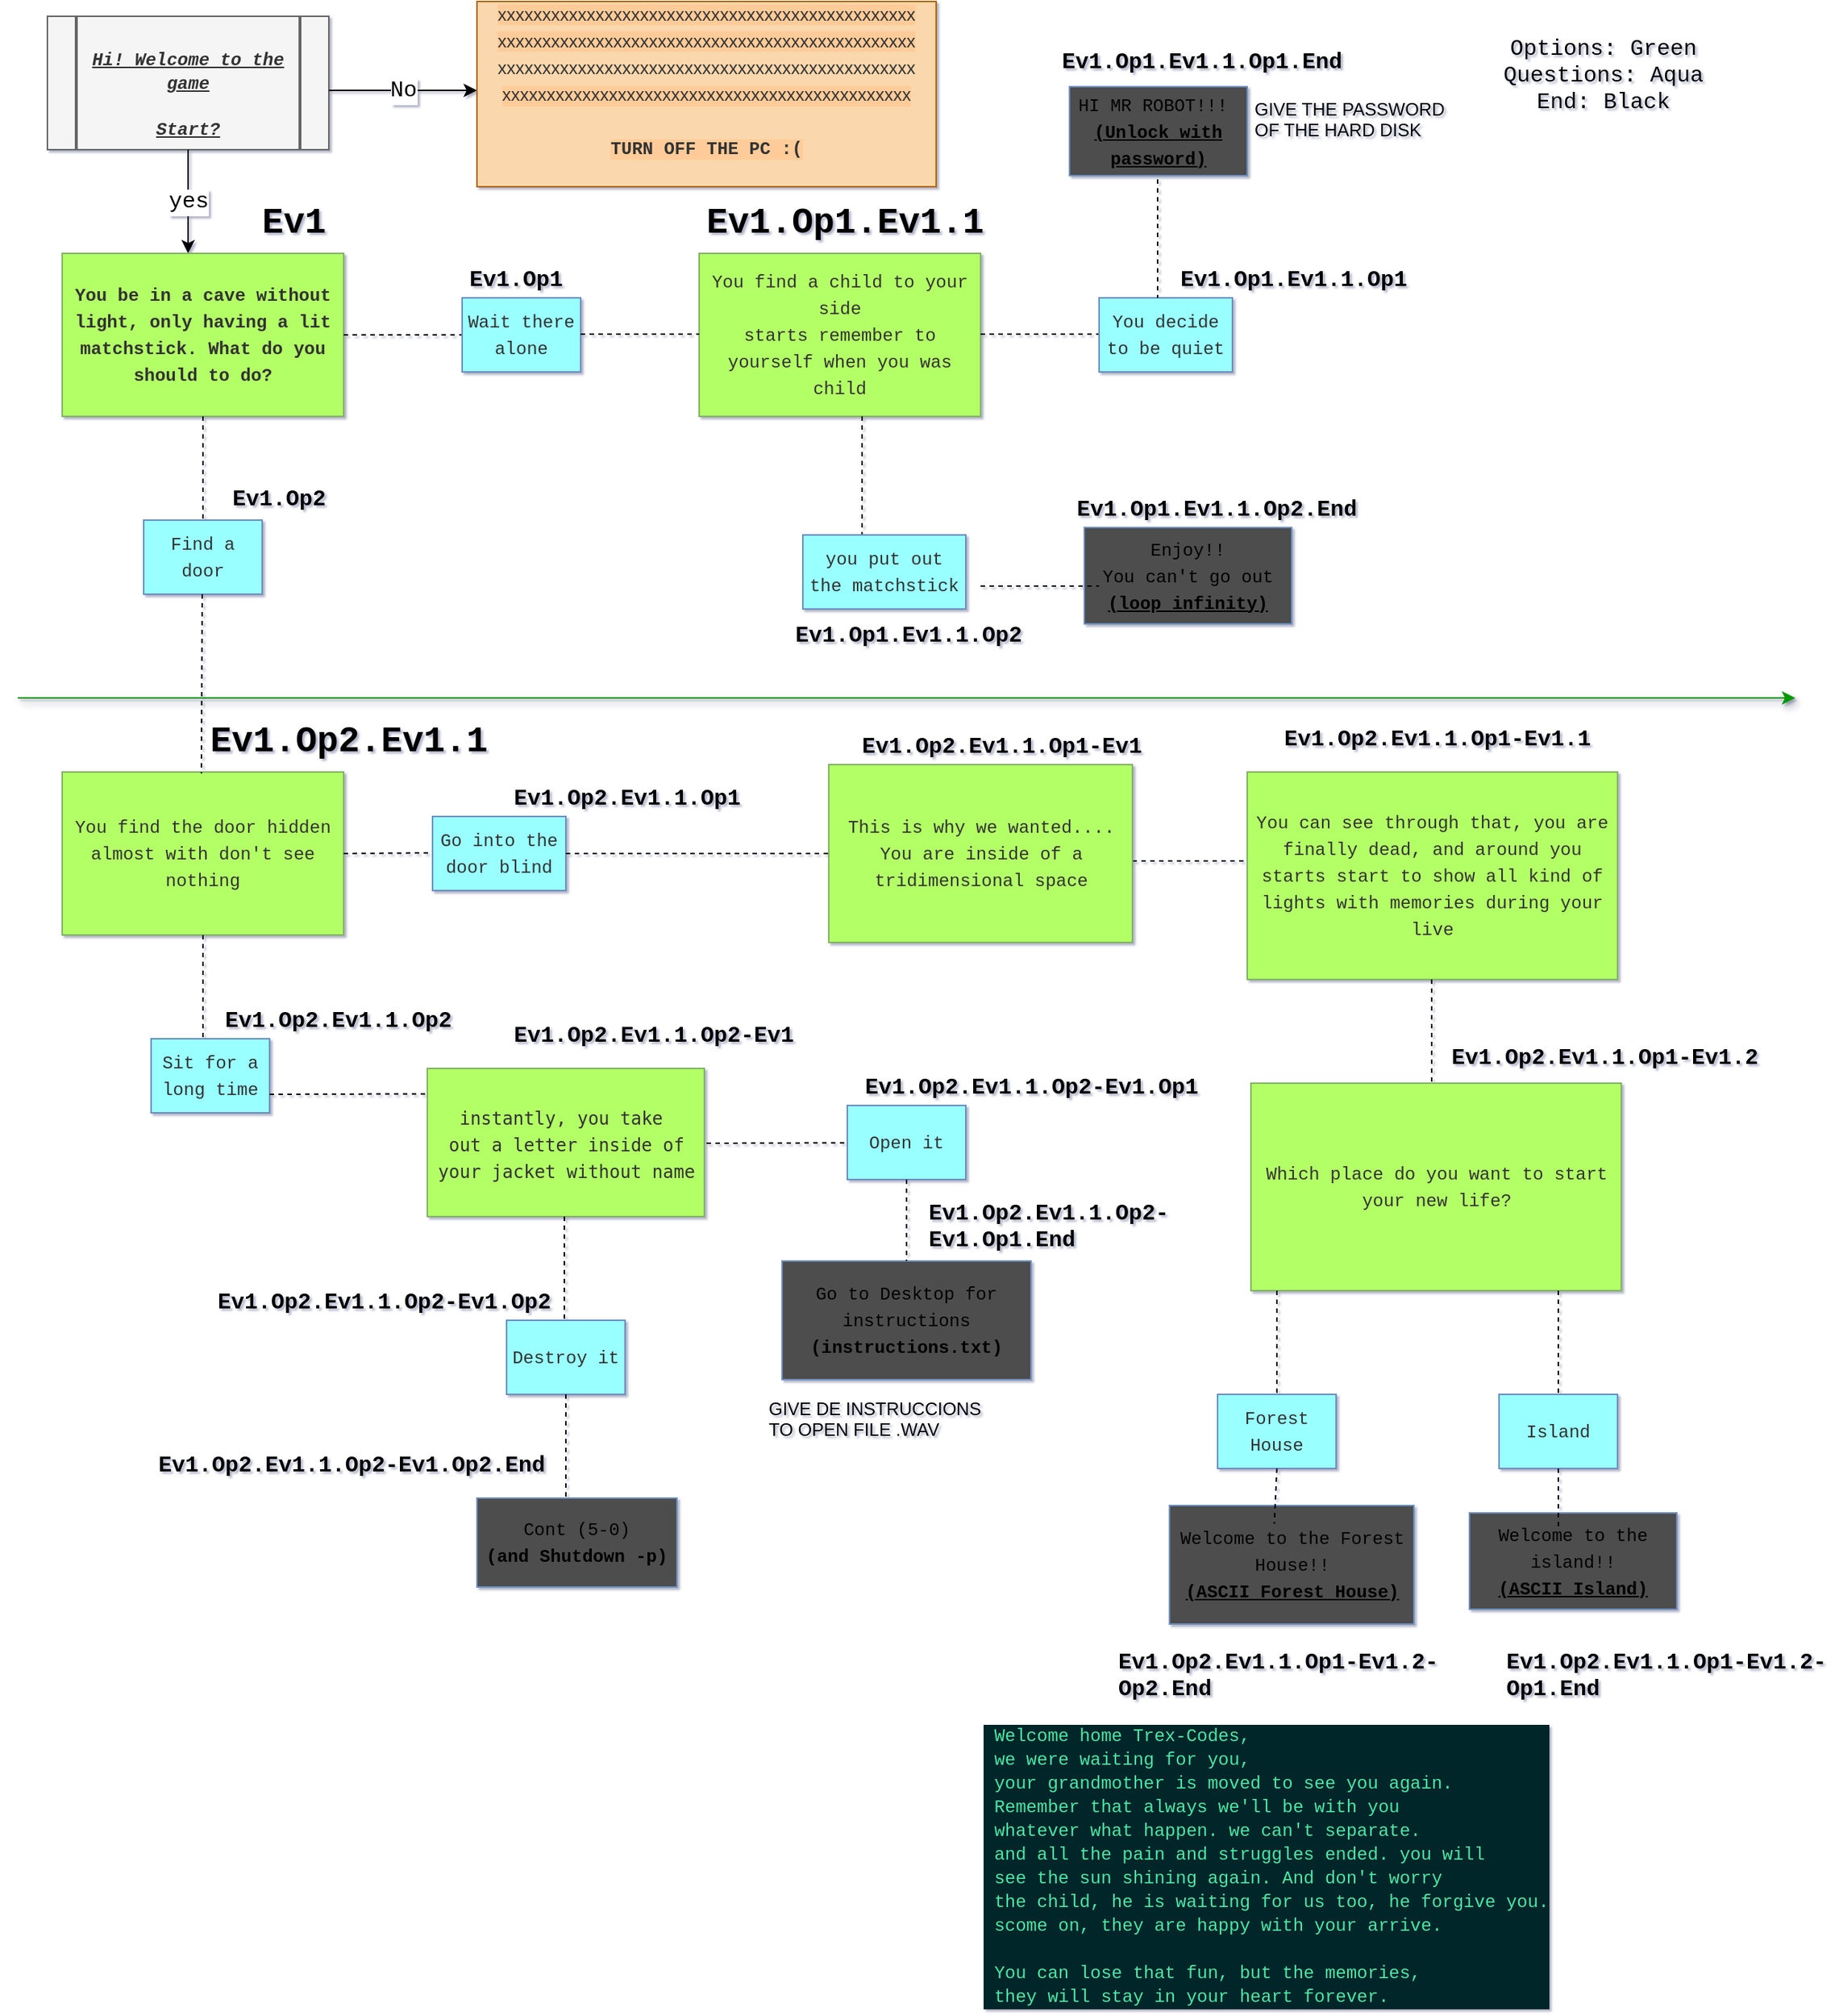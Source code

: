 <mxfile>
    <diagram id="9uVwyfsfCK1pvOovjBuG" name="Página-1">
        <mxGraphModel dx="1286" dy="790" grid="1" gridSize="10" guides="1" tooltips="1" connect="1" arrows="1" fold="1" page="0" pageScale="1" pageWidth="1200" pageHeight="1920" background="none" math="0" shadow="1">
            <root>
                <mxCell id="0"/>
                <mxCell id="1" parent="0"/>
                <mxCell id="Qtg1uJjCrPA5Q5Fs2Zk5-1" value="" style="shape=process;whiteSpace=wrap;html=1;backgroundOutline=1;fillColor=#f5f5f5;strokeColor=#666666;fontColor=#333333;" parent="1" vertex="1">
                    <mxGeometry x="20" y="20" width="190" height="90" as="geometry"/>
                </mxCell>
                <mxCell id="Qtg1uJjCrPA5Q5Fs2Zk5-2" value="&lt;b&gt;&lt;i&gt;&lt;u&gt;&lt;font face=&quot;Courier New&quot;&gt;&lt;br&gt;Hi! Welcome to the game&lt;br&gt;&lt;br&gt;Start?&lt;/font&gt;&lt;/u&gt;&lt;/i&gt;&lt;/b&gt;" style="text;html=1;fillColor=#f5f5f5;align=center;verticalAlign=middle;whiteSpace=wrap;rounded=0;strokeColor=#666666;fontColor=#333333;" parent="1" vertex="1">
                    <mxGeometry x="40" y="20" width="150" height="90" as="geometry"/>
                </mxCell>
                <mxCell id="Qtg1uJjCrPA5Q5Fs2Zk5-4" value="&lt;font style=&quot;font-size: 15px;&quot;&gt;No&lt;br&gt;&lt;/font&gt;" style="endArrow=classic;html=1;rounded=0;fontFamily=Courier New;" parent="1" edge="1">
                    <mxGeometry relative="1" as="geometry">
                        <mxPoint x="210" y="70" as="sourcePoint"/>
                        <mxPoint x="310" y="70" as="targetPoint"/>
                        <Array as="points"/>
                    </mxGeometry>
                </mxCell>
                <mxCell id="Qtg1uJjCrPA5Q5Fs2Zk5-6" value="&lt;font style=&quot;font-size: 15px;&quot;&gt;yes&lt;/font&gt;" style="endArrow=classic;html=1;rounded=0;fontFamily=Courier New;exitX=0.5;exitY=1;exitDx=0;exitDy=0;" parent="1" source="Qtg1uJjCrPA5Q5Fs2Zk5-2" edge="1">
                    <mxGeometry relative="1" as="geometry">
                        <mxPoint x="120" y="150" as="sourcePoint"/>
                        <mxPoint x="115" y="180" as="targetPoint"/>
                        <Array as="points"/>
                    </mxGeometry>
                </mxCell>
                <mxCell id="Qtg1uJjCrPA5Q5Fs2Zk5-8" value="Text" style="text;html=1;align=center;verticalAlign=middle;resizable=0;points=[];autosize=1;strokeColor=none;fillColor=none;fontSize=15;fontFamily=Courier New;" parent="1" vertex="1">
                    <mxGeometry x="320" y="45" width="60" height="30" as="geometry"/>
                </mxCell>
                <mxCell id="Qtg1uJjCrPA5Q5Fs2Zk5-9" value="&lt;font color=&quot;#333333&quot;&gt;&lt;span style=&quot;font-family: &amp;#34;helvetica&amp;#34; ; font-size: 12px ; text-align: left ; background-color: rgb(255 , 204 , 153)&quot;&gt;xxxxxxxxxxxxxxxxxxxxxxxxxxxxxxxxxxxxxxxxxxxxxxx&lt;/span&gt;&lt;br style=&quot;font-family: &amp;#34;helvetica&amp;#34; ; font-size: 12px ; text-align: left&quot;&gt;&lt;span style=&quot;font-family: &amp;#34;helvetica&amp;#34; ; font-size: 12px ; text-align: left ; background-color: rgb(255 , 204 , 153)&quot;&gt;xxxxxxxxxxxxxxxxxxxxxxxxxxxxxxxxxxxxxxxxxxxxxxx&lt;/span&gt;&lt;br style=&quot;font-family: &amp;#34;helvetica&amp;#34; ; font-size: 12px ; text-align: left&quot;&gt;&lt;span style=&quot;font-size: 12px ; text-align: left ; font-family: &amp;#34;helvetica&amp;#34;&quot;&gt;xxxxxxxxxxxxxxxxxxxxxxxxxxxxxxxxxxxxxxxxxxxxxxx&lt;/span&gt;&lt;br style=&quot;font-family: &amp;#34;helvetica&amp;#34; ; font-size: 12px ; text-align: left&quot;&gt;&lt;/font&gt;&lt;span style=&quot;font-size: 12px ; text-align: left ; background-color: rgb(255 , 204 , 153)&quot;&gt;&lt;font color=&quot;#333333&quot;&gt;&lt;font face=&quot;Helvetica&quot;&gt;xxxxxxxxxxxxxxxxxxxxxxxxxxxxxxxxxxxxxxxxxxxxxx&lt;/font&gt;&lt;br&gt;&lt;br&gt;&lt;b&gt;TURN OFF THE PC :(&lt;br&gt;&lt;/b&gt;&lt;/font&gt;&lt;br&gt;&lt;/span&gt;" style="rounded=0;whiteSpace=wrap;html=1;fontFamily=Courier New;fontSize=15;fillColor=#fad7ac;strokeColor=#b46504;" parent="1" vertex="1">
                    <mxGeometry x="310" y="10" width="310" height="125" as="geometry"/>
                </mxCell>
                <mxCell id="Qtg1uJjCrPA5Q5Fs2Zk5-13" value="&lt;font style=&quot;font-size: 12px&quot; color=&quot;#333333&quot;&gt;&lt;b&gt;You be in a cave without light, only having a lit matchstick. What do you should to do?&lt;/b&gt;&lt;/font&gt;" style="rounded=0;whiteSpace=wrap;html=1;fontFamily=Courier New;fontSize=15;fillColor=#B3FF66;strokeColor=#82b366;" parent="1" vertex="1">
                    <mxGeometry x="30" y="180" width="190" height="110" as="geometry"/>
                </mxCell>
                <mxCell id="Qtg1uJjCrPA5Q5Fs2Zk5-14" value="" style="endArrow=none;dashed=1;html=1;rounded=0;fontFamily=Courier New;fontSize=12;exitX=1;exitY=0.5;exitDx=0;exitDy=0;" parent="1" source="Qtg1uJjCrPA5Q5Fs2Zk5-13" edge="1">
                    <mxGeometry width="50" height="50" relative="1" as="geometry">
                        <mxPoint x="350" y="260" as="sourcePoint"/>
                        <mxPoint x="300" y="235" as="targetPoint"/>
                    </mxGeometry>
                </mxCell>
                <mxCell id="Qtg1uJjCrPA5Q5Fs2Zk5-16" value="&lt;font color=&quot;#333333&quot;&gt;&lt;span style=&quot;font-size: 12px&quot;&gt;Wait &lt;/span&gt;&lt;span style=&quot;font-size: 12px&quot;&gt;there alone&lt;/span&gt;&lt;/font&gt;" style="rounded=0;whiteSpace=wrap;html=1;fontFamily=Courier New;fontSize=15;fillColor=#99FFFF;strokeColor=#6c8ebf;" parent="1" vertex="1">
                    <mxGeometry x="300" y="210" width="80" height="50" as="geometry"/>
                </mxCell>
                <mxCell id="Qtg1uJjCrPA5Q5Fs2Zk5-17" value="" style="endArrow=none;dashed=1;html=1;rounded=0;fontFamily=Courier New;fontSize=12;exitX=0.5;exitY=1;exitDx=0;exitDy=0;" parent="1" source="Qtg1uJjCrPA5Q5Fs2Zk5-13" edge="1">
                    <mxGeometry width="50" height="50" relative="1" as="geometry">
                        <mxPoint x="110" y="310" as="sourcePoint"/>
                        <mxPoint x="125" y="370" as="targetPoint"/>
                    </mxGeometry>
                </mxCell>
                <mxCell id="Qtg1uJjCrPA5Q5Fs2Zk5-18" value="&lt;span style=&quot;font-size: 12px&quot;&gt;&lt;font color=&quot;#333333&quot;&gt;Find a door&lt;/font&gt;&lt;/span&gt;" style="rounded=0;whiteSpace=wrap;html=1;fontFamily=Courier New;fontSize=15;fillColor=#99FFFF;strokeColor=#6c8ebf;" parent="1" vertex="1">
                    <mxGeometry x="85" y="360" width="80" height="50" as="geometry"/>
                </mxCell>
                <mxCell id="Qtg1uJjCrPA5Q5Fs2Zk5-20" value="&lt;h1&gt;Ev1&lt;/h1&gt;" style="text;html=1;strokeColor=none;fillColor=none;spacing=5;spacingTop=-20;whiteSpace=wrap;overflow=hidden;rounded=0;fontFamily=Courier New;fontSize=12;" parent="1" vertex="1">
                    <mxGeometry x="160" y="140" width="80" height="40" as="geometry"/>
                </mxCell>
                <mxCell id="Qtg1uJjCrPA5Q5Fs2Zk5-22" value="&lt;h1 style=&quot;font-size: 15px;&quot;&gt;&lt;span style=&quot;background-color: initial;&quot;&gt;Ev1.&lt;/span&gt;Op1&lt;/h1&gt;" style="text;html=1;strokeColor=none;fillColor=none;spacing=5;spacingTop=-20;whiteSpace=wrap;overflow=hidden;rounded=0;fontFamily=Courier New;fontSize=12;" parent="1" vertex="1">
                    <mxGeometry x="300" y="190" width="80" height="40" as="geometry"/>
                </mxCell>
                <mxCell id="Qtg1uJjCrPA5Q5Fs2Zk5-24" value="&lt;font style=&quot;font-size: 12px&quot;&gt;&lt;font color=&quot;#333333&quot;&gt;&lt;span style=&quot;font-size: 12px&quot;&gt;You find a child to your side&lt;/span&gt;&lt;br&gt;&lt;span style=&quot;font-size: 12px&quot;&gt;starts remember to yourself when you was child&lt;/span&gt;&lt;/font&gt;&lt;br&gt;&lt;/font&gt;" style="rounded=0;whiteSpace=wrap;html=1;fontFamily=Courier New;fontSize=15;fillColor=#B3FF66;strokeColor=#82b366;" parent="1" vertex="1">
                    <mxGeometry x="460" y="180" width="190" height="110" as="geometry"/>
                </mxCell>
                <mxCell id="Qtg1uJjCrPA5Q5Fs2Zk5-25" value="" style="endArrow=none;dashed=1;html=1;rounded=0;fontFamily=Courier New;fontSize=12;exitX=1;exitY=0.5;exitDx=0;exitDy=0;" parent="1" edge="1">
                    <mxGeometry width="50" height="50" relative="1" as="geometry">
                        <mxPoint x="380" y="234.5" as="sourcePoint"/>
                        <mxPoint x="460" y="234.5" as="targetPoint"/>
                    </mxGeometry>
                </mxCell>
                <mxCell id="Qtg1uJjCrPA5Q5Fs2Zk5-26" value="&lt;h1&gt;Ev1.Op1.Ev1.1&lt;/h1&gt;" style="text;html=1;strokeColor=none;fillColor=none;spacing=5;spacingTop=-20;whiteSpace=wrap;overflow=hidden;rounded=0;fontFamily=Courier New;fontSize=12;" parent="1" vertex="1">
                    <mxGeometry x="460" y="140" width="210" height="40" as="geometry"/>
                </mxCell>
                <mxCell id="Qtg1uJjCrPA5Q5Fs2Zk5-28" value="" style="endArrow=none;dashed=1;html=1;rounded=0;fontFamily=Courier New;fontSize=12;exitX=1;exitY=0.5;exitDx=0;exitDy=0;" parent="1" edge="1">
                    <mxGeometry width="50" height="50" relative="1" as="geometry">
                        <mxPoint x="650" y="234.5" as="sourcePoint"/>
                        <mxPoint x="730" y="234.5" as="targetPoint"/>
                    </mxGeometry>
                </mxCell>
                <mxCell id="Qtg1uJjCrPA5Q5Fs2Zk5-29" value="" style="endArrow=none;dashed=1;html=1;rounded=0;fontFamily=Courier New;fontSize=12;exitX=0.5;exitY=1;exitDx=0;exitDy=0;" parent="1" edge="1">
                    <mxGeometry width="50" height="50" relative="1" as="geometry">
                        <mxPoint x="570" y="290" as="sourcePoint"/>
                        <mxPoint x="570" y="370" as="targetPoint"/>
                    </mxGeometry>
                </mxCell>
                <mxCell id="Qtg1uJjCrPA5Q5Fs2Zk5-30" value="&lt;h1 style=&quot;font-size: 15px;&quot;&gt;Ev1.Op1.Ev1.1&lt;span style=&quot;background-color: initial;&quot;&gt;.&lt;/span&gt;Op2&lt;/h1&gt;" style="text;html=1;strokeColor=none;fillColor=none;spacing=5;spacingTop=-20;whiteSpace=wrap;overflow=hidden;rounded=0;fontFamily=Courier New;fontSize=12;" parent="1" vertex="1">
                    <mxGeometry x="520" y="430" width="180" height="20" as="geometry"/>
                </mxCell>
                <mxCell id="Qtg1uJjCrPA5Q5Fs2Zk5-31" value="&lt;span style=&quot;font-size: 12px&quot;&gt;&lt;font color=&quot;#333333&quot;&gt;you put out the matchstick&lt;/font&gt;&lt;/span&gt;" style="rounded=0;whiteSpace=wrap;html=1;fontFamily=Courier New;fontSize=15;fillColor=#99FFFF;strokeColor=#6c8ebf;" parent="1" vertex="1">
                    <mxGeometry x="530" y="370" width="110" height="50" as="geometry"/>
                </mxCell>
                <mxCell id="Qtg1uJjCrPA5Q5Fs2Zk5-32" value="&lt;span style=&quot;font-size: 12px&quot;&gt;&lt;font color=&quot;#333333&quot;&gt;You decide to be quiet&lt;/font&gt;&lt;/span&gt;" style="rounded=0;whiteSpace=wrap;html=1;fontFamily=Courier New;fontSize=15;fillColor=#99FFFF;strokeColor=#6c8ebf;" parent="1" vertex="1">
                    <mxGeometry x="730" y="210" width="90" height="50" as="geometry"/>
                </mxCell>
                <mxCell id="Qtg1uJjCrPA5Q5Fs2Zk5-33" value="&lt;h1 style=&quot;font-size: 15px;&quot;&gt;Ev1.Op1.Ev1.1&lt;span style=&quot;background-color: initial;&quot;&gt;.&lt;/span&gt;Op1&lt;/h1&gt;" style="text;html=1;strokeColor=none;fillColor=none;spacing=5;spacingTop=-20;whiteSpace=wrap;overflow=hidden;rounded=0;fontFamily=Courier New;fontSize=12;" parent="1" vertex="1">
                    <mxGeometry x="780" y="190" width="170" height="20" as="geometry"/>
                </mxCell>
                <mxCell id="Qtg1uJjCrPA5Q5Fs2Zk5-35" value="" style="endArrow=none;dashed=1;html=1;rounded=0;fontFamily=Courier New;fontSize=12;exitX=0.5;exitY=1;exitDx=0;exitDy=0;" parent="1" edge="1">
                    <mxGeometry width="50" height="50" relative="1" as="geometry">
                        <mxPoint x="769.5" y="130" as="sourcePoint"/>
                        <mxPoint x="769.5" y="210" as="targetPoint"/>
                    </mxGeometry>
                </mxCell>
                <mxCell id="Qtg1uJjCrPA5Q5Fs2Zk5-36" value="Options: Green&lt;br&gt;Questions: Aqua&lt;br&gt;End: Black" style="text;html=1;align=center;verticalAlign=middle;resizable=0;points=[];autosize=1;strokeColor=none;fillColor=none;fontSize=15;fontFamily=Courier New;" parent="1" vertex="1">
                    <mxGeometry x="990" y="25" width="160" height="70" as="geometry"/>
                </mxCell>
                <mxCell id="Qtg1uJjCrPA5Q5Fs2Zk5-37" value="&lt;font style=&quot;font-size: 12px;&quot;&gt;&lt;font style=&quot;font-size: 12px;&quot;&gt;HI MR ROBOT!!!&amp;nbsp;&lt;br style=&quot;&quot;&gt;&lt;/font&gt;&lt;b style=&quot;&quot;&gt;&lt;u style=&quot;&quot;&gt;(Unlock with password)&lt;/u&gt;&lt;/b&gt;&lt;/font&gt;" style="rounded=0;whiteSpace=wrap;html=1;fontFamily=Courier New;fontSize=15;fillColor=#4D4D4D;strokeColor=#6c8ebf;" parent="1" vertex="1">
                    <mxGeometry x="710" y="67.5" width="120" height="60" as="geometry"/>
                </mxCell>
                <mxCell id="Qtg1uJjCrPA5Q5Fs2Zk5-39" value="&lt;h1 style=&quot;font-size: 15px;&quot;&gt;&lt;span style=&quot;background-color: initial;&quot;&gt;Ev1.Op1.Ev1.1&lt;/span&gt;&lt;span style=&quot;background-color: initial;&quot;&gt;.&lt;/span&gt;&lt;span style=&quot;background-color: initial;&quot;&gt;Op1.&lt;/span&gt;End&lt;/h1&gt;&lt;div&gt;&lt;br&gt;&lt;/div&gt;" style="text;html=1;strokeColor=none;fillColor=none;spacing=5;spacingTop=-20;whiteSpace=wrap;overflow=hidden;rounded=0;fontFamily=Courier New;fontSize=12;" parent="1" vertex="1">
                    <mxGeometry x="700" y="42.5" width="210" height="25" as="geometry"/>
                </mxCell>
                <mxCell id="Qtg1uJjCrPA5Q5Fs2Zk5-40" value="" style="endArrow=none;dashed=1;html=1;rounded=0;fontFamily=Courier New;fontSize=12;exitX=1;exitY=0.5;exitDx=0;exitDy=0;" parent="1" edge="1">
                    <mxGeometry width="50" height="50" relative="1" as="geometry">
                        <mxPoint x="752.5" y="590" as="sourcePoint"/>
                        <mxPoint x="832.5" y="590" as="targetPoint"/>
                    </mxGeometry>
                </mxCell>
                <mxCell id="Qtg1uJjCrPA5Q5Fs2Zk5-41" value="&lt;font style=&quot;font-size: 12px;&quot;&gt;Enjoy!!&lt;br&gt;You can't go out&lt;br&gt;&lt;b&gt;&lt;u&gt;(loop infinity)&lt;/u&gt;&lt;/b&gt;&lt;br&gt;&lt;/font&gt;" style="rounded=0;whiteSpace=wrap;html=1;fontFamily=Courier New;fontSize=15;fillColor=#4D4D4D;strokeColor=#6c8ebf;" parent="1" vertex="1">
                    <mxGeometry x="720" y="365" width="140" height="65" as="geometry"/>
                </mxCell>
                <mxCell id="Qtg1uJjCrPA5Q5Fs2Zk5-42" value="&lt;h1 style=&quot;font-size: 15px;&quot;&gt;&lt;span style=&quot;background-color: initial;&quot;&gt;Ev1.Op1.Ev1.1&lt;/span&gt;&lt;span style=&quot;background-color: initial;&quot;&gt;.&lt;/span&gt;&lt;span style=&quot;background-color: initial;&quot;&gt;Op2&lt;/span&gt;.End&lt;/h1&gt;&lt;div&gt;&lt;br&gt;&lt;/div&gt;" style="text;html=1;strokeColor=none;fillColor=none;spacing=5;spacingTop=-20;whiteSpace=wrap;overflow=hidden;rounded=0;fontFamily=Courier New;fontSize=12;" parent="1" vertex="1">
                    <mxGeometry x="710" y="345" width="200" height="25" as="geometry"/>
                </mxCell>
                <mxCell id="Qtg1uJjCrPA5Q5Fs2Zk5-43" value="&lt;font&gt;&lt;span style=&quot;font-size: 12px&quot;&gt;&lt;font color=&quot;#333333&quot;&gt;You find the door hidden almost with don't see nothing&lt;/font&gt;&lt;/span&gt;&lt;br&gt;&lt;/font&gt;" style="rounded=0;whiteSpace=wrap;html=1;fontFamily=Courier New;fontSize=15;fillColor=#B3FF66;strokeColor=#82b366;" parent="1" vertex="1">
                    <mxGeometry x="30" y="530" width="190" height="110" as="geometry"/>
                </mxCell>
                <mxCell id="Qtg1uJjCrPA5Q5Fs2Zk5-44" value="" style="endArrow=none;dashed=1;html=1;rounded=0;fontFamily=Courier New;fontSize=12;exitX=0.5;exitY=1;exitDx=0;exitDy=0;entryX=-0.005;entryY=1.025;entryDx=0;entryDy=0;entryPerimeter=0;" parent="1" target="Qtg1uJjCrPA5Q5Fs2Zk5-52" edge="1">
                    <mxGeometry width="50" height="50" relative="1" as="geometry">
                        <mxPoint x="124.5" y="410" as="sourcePoint"/>
                        <mxPoint x="124.5" y="490" as="targetPoint"/>
                    </mxGeometry>
                </mxCell>
                <mxCell id="Qtg1uJjCrPA5Q5Fs2Zk5-49" value="&lt;h1 style=&quot;font-size: 15px;&quot;&gt;&lt;span style=&quot;background-color: initial;&quot;&gt;Ev1.&lt;/span&gt;Op2&lt;/h1&gt;" style="text;html=1;strokeColor=none;fillColor=none;spacing=5;spacingTop=-20;whiteSpace=wrap;overflow=hidden;rounded=0;fontFamily=Courier New;fontSize=12;" parent="1" vertex="1">
                    <mxGeometry x="140" y="337.5" width="80" height="40" as="geometry"/>
                </mxCell>
                <mxCell id="Qtg1uJjCrPA5Q5Fs2Zk5-52" value="&lt;h1&gt;Ev1.Op2.Ev1.1&lt;/h1&gt;" style="text;html=1;strokeColor=none;fillColor=none;spacing=5;spacingTop=-20;whiteSpace=wrap;overflow=hidden;rounded=0;fontFamily=Courier New;fontSize=12;" parent="1" vertex="1">
                    <mxGeometry x="125" y="490" width="210" height="40" as="geometry"/>
                </mxCell>
                <mxCell id="r63pEHake4h-wbilJ2U2-1" value="" style="html=1;strokeColor=#009900;shadow=1;fillColor=#97D077;" parent="1" edge="1">
                    <mxGeometry width="50" height="50" relative="1" as="geometry">
                        <mxPoint y="480" as="sourcePoint"/>
                        <mxPoint x="1200" y="480" as="targetPoint"/>
                    </mxGeometry>
                </mxCell>
                <mxCell id="r63pEHake4h-wbilJ2U2-7" value="" style="endArrow=none;dashed=1;html=1;rounded=0;fontFamily=Courier New;fontSize=12;exitX=1;exitY=0.5;exitDx=0;exitDy=0;" parent="1" source="Qtg1uJjCrPA5Q5Fs2Zk5-43" edge="1">
                    <mxGeometry width="50" height="50" relative="1" as="geometry">
                        <mxPoint x="230" y="585" as="sourcePoint"/>
                        <mxPoint x="290" y="584.5" as="targetPoint"/>
                    </mxGeometry>
                </mxCell>
                <mxCell id="r63pEHake4h-wbilJ2U2-8" value="" style="endArrow=none;dashed=1;html=1;rounded=0;fontFamily=Courier New;fontSize=12;exitX=0.5;exitY=1;exitDx=0;exitDy=0;" parent="1" edge="1">
                    <mxGeometry width="50" height="50" relative="1" as="geometry">
                        <mxPoint x="125" y="640" as="sourcePoint"/>
                        <mxPoint x="125" y="720" as="targetPoint"/>
                    </mxGeometry>
                </mxCell>
                <mxCell id="r63pEHake4h-wbilJ2U2-9" value="&lt;font style=&quot;font-size: 12px&quot; color=&quot;#333333&quot;&gt;Go into the door blind&lt;/font&gt;" style="rounded=0;whiteSpace=wrap;html=1;fontFamily=Courier New;fontSize=15;fillColor=#99FFFF;strokeColor=#6c8ebf;" parent="1" vertex="1">
                    <mxGeometry x="280" y="560" width="90" height="50" as="geometry"/>
                </mxCell>
                <mxCell id="r63pEHake4h-wbilJ2U2-10" value="&lt;font style=&quot;font-size: 12px&quot; color=&quot;#333333&quot;&gt;Sit for a long time&lt;/font&gt;" style="rounded=0;whiteSpace=wrap;html=1;fontFamily=Courier New;fontSize=15;fillColor=#99FFFF;strokeColor=#6c8ebf;" parent="1" vertex="1">
                    <mxGeometry x="90" y="710" width="80" height="50" as="geometry"/>
                </mxCell>
                <mxCell id="r63pEHake4h-wbilJ2U2-12" value="&lt;h1 style=&quot;font-size: 15px&quot;&gt;Ev1.Op2.Ev1.1.Op1&lt;/h1&gt;" style="text;html=1;strokeColor=none;fillColor=none;spacing=5;spacingTop=-20;whiteSpace=wrap;overflow=hidden;rounded=0;fontFamily=Courier New;fontSize=12;" parent="1" vertex="1">
                    <mxGeometry x="330" y="540" width="190" height="40" as="geometry"/>
                </mxCell>
                <mxCell id="r63pEHake4h-wbilJ2U2-13" value="&lt;h1 style=&quot;font-size: 15px&quot;&gt;Ev1.Op2.Ev1.1.Op2&lt;/h1&gt;&lt;div&gt;&lt;br&gt;&lt;/div&gt;" style="text;html=1;strokeColor=none;fillColor=none;spacing=5;spacingTop=-20;whiteSpace=wrap;overflow=hidden;rounded=0;fontFamily=Courier New;fontSize=12;" parent="1" vertex="1">
                    <mxGeometry x="135" y="690" width="190" height="40" as="geometry"/>
                </mxCell>
                <mxCell id="r63pEHake4h-wbilJ2U2-14" value="&lt;div&gt;&lt;font style=&quot;font-size: 12px&quot; face=&quot;Courier New&quot; color=&quot;#333333&quot;&gt;&lt;font style=&quot;font-size: 12px&quot;&gt;This is why we wanted.... &lt;/font&gt;&lt;br&gt;&lt;/font&gt;&lt;/div&gt;&lt;div&gt;&lt;font style=&quot;font-size: 12px&quot; face=&quot;Courier New&quot;&gt;&lt;font color=&quot;#333333&quot;&gt;You are inside of a tridimensional space&lt;/font&gt;&lt;br&gt;&lt;/font&gt;&lt;/div&gt;" style="rounded=0;whiteSpace=wrap;html=1;fontFamily=Courier New;fontSize=15;fillColor=#B3FF66;strokeColor=#82b366;" parent="1" vertex="1">
                    <mxGeometry x="547.5" y="525" width="205" height="120" as="geometry"/>
                </mxCell>
                <mxCell id="r63pEHake4h-wbilJ2U2-15" value="" style="endArrow=none;dashed=1;html=1;rounded=0;fontFamily=Courier New;fontSize=12;exitX=1;exitY=0.5;exitDx=0;exitDy=0;entryX=0;entryY=0.5;entryDx=0;entryDy=0;" parent="1" source="r63pEHake4h-wbilJ2U2-9" target="r63pEHake4h-wbilJ2U2-14" edge="1">
                    <mxGeometry width="50" height="50" relative="1" as="geometry">
                        <mxPoint x="380" y="584.5" as="sourcePoint"/>
                        <mxPoint x="510" y="584" as="targetPoint"/>
                    </mxGeometry>
                </mxCell>
                <mxCell id="r63pEHake4h-wbilJ2U2-16" value="&lt;div align=&quot;center&quot;&gt;&lt;pre class=&quot;tw-data-text tw-text-large tw-ta&quot; id=&quot;tw-target-text&quot; dir=&quot;ltr&quot;&gt;&lt;font style=&quot;font-size: 12px&quot;&gt;&lt;font color=&quot;#333333&quot;&gt;&lt;span class=&quot;Y2IQFc&quot; lang=&quot;en&quot;&gt;instantly&lt;/span&gt;, you take &lt;br&gt;out a letter inside of&lt;br&gt;your jacket without name&lt;/font&gt;&lt;br&gt;&lt;/font&gt;&lt;/pre&gt;&lt;/div&gt;" style="rounded=0;whiteSpace=wrap;html=1;fontFamily=Courier New;fontSize=15;fillColor=#B3FF66;strokeColor=#82b366;align=center;" parent="1" vertex="1">
                    <mxGeometry x="276.5" y="730" width="187" height="100" as="geometry"/>
                </mxCell>
                <mxCell id="r63pEHake4h-wbilJ2U2-17" value="" style="endArrow=none;dashed=1;html=1;rounded=0;fontFamily=Courier New;fontSize=12;exitX=1;exitY=0.75;exitDx=0;exitDy=0;entryX=-0.005;entryY=0.172;entryDx=0;entryDy=0;entryPerimeter=0;" parent="1" source="r63pEHake4h-wbilJ2U2-10" target="r63pEHake4h-wbilJ2U2-16" edge="1">
                    <mxGeometry width="50" height="50" relative="1" as="geometry">
                        <mxPoint x="170" y="750.5" as="sourcePoint"/>
                        <mxPoint x="230" y="750" as="targetPoint"/>
                    </mxGeometry>
                </mxCell>
                <mxCell id="r63pEHake4h-wbilJ2U2-18" value="" style="endArrow=none;dashed=1;html=1;rounded=0;fontFamily=Courier New;fontSize=12;exitX=1;exitY=0.5;exitDx=0;exitDy=0;" parent="1" edge="1">
                    <mxGeometry width="50" height="50" relative="1" as="geometry">
                        <mxPoint x="650.0" y="404.5" as="sourcePoint"/>
                        <mxPoint x="730.0" y="404.5" as="targetPoint"/>
                    </mxGeometry>
                </mxCell>
                <mxCell id="r63pEHake4h-wbilJ2U2-19" value="&lt;font style=&quot;font-size: 12px&quot; color=&quot;#333333&quot;&gt;You can see through that, you are finally dead, and around you starts start to show all kind of lights with memories during your live&lt;/font&gt;&lt;font style=&quot;font-size: 12px&quot;&gt;&lt;br&gt;&lt;/font&gt;" style="rounded=0;whiteSpace=wrap;html=1;fontFamily=Courier New;fontSize=15;fillColor=#B3FF66;strokeColor=#82b366;" parent="1" vertex="1">
                    <mxGeometry x="830" y="530" width="250" height="140" as="geometry"/>
                </mxCell>
                <mxCell id="r63pEHake4h-wbilJ2U2-21" value="" style="endArrow=none;dashed=1;html=1;rounded=0;fontFamily=Courier New;fontSize=12;exitX=0.5;exitY=1;exitDx=0;exitDy=0;" parent="1" edge="1">
                    <mxGeometry width="50" height="50" relative="1" as="geometry">
                        <mxPoint x="954.5" y="670" as="sourcePoint"/>
                        <mxPoint x="954.5" y="750" as="targetPoint"/>
                    </mxGeometry>
                </mxCell>
                <mxCell id="r63pEHake4h-wbilJ2U2-22" value="&lt;font style=&quot;font-size: 12px&quot;&gt;Welcome to the island!!&lt;br&gt;&lt;b&gt;&lt;u&gt;(ASCII Island)&lt;/u&gt;&lt;/b&gt;&lt;br&gt;&lt;/font&gt;" style="rounded=0;whiteSpace=wrap;html=1;fontFamily=Courier New;fontSize=15;fillColor=#4D4D4D;strokeColor=#6c8ebf;" parent="1" vertex="1">
                    <mxGeometry x="980" y="1030" width="140" height="65" as="geometry"/>
                </mxCell>
                <mxCell id="r63pEHake4h-wbilJ2U2-23" value="" style="endArrow=none;dashed=1;html=1;rounded=0;fontFamily=Courier New;fontSize=12;exitX=1;exitY=0.75;exitDx=0;exitDy=0;entryX=-0.005;entryY=0.172;entryDx=0;entryDy=0;entryPerimeter=0;" parent="1" edge="1">
                    <mxGeometry width="50" height="50" relative="1" as="geometry">
                        <mxPoint x="465" y="780.5" as="sourcePoint"/>
                        <mxPoint x="570.565" y="780.2" as="targetPoint"/>
                    </mxGeometry>
                </mxCell>
                <mxCell id="r63pEHake4h-wbilJ2U2-24" value="" style="endArrow=none;dashed=1;html=1;rounded=0;fontFamily=Courier New;fontSize=12;exitX=0.5;exitY=1;exitDx=0;exitDy=0;" parent="1" edge="1">
                    <mxGeometry width="50" height="50" relative="1" as="geometry">
                        <mxPoint x="369" y="830" as="sourcePoint"/>
                        <mxPoint x="369" y="910" as="targetPoint"/>
                    </mxGeometry>
                </mxCell>
                <mxCell id="r63pEHake4h-wbilJ2U2-25" value="&lt;font style=&quot;font-size: 12px&quot; color=&quot;#333333&quot;&gt;Open it&lt;/font&gt;" style="rounded=0;whiteSpace=wrap;html=1;fontFamily=Courier New;fontSize=15;fillColor=#99FFFF;strokeColor=#6c8ebf;" parent="1" vertex="1">
                    <mxGeometry x="560" y="755" width="80" height="50" as="geometry"/>
                </mxCell>
                <mxCell id="r63pEHake4h-wbilJ2U2-26" value="&lt;font style=&quot;font-size: 12px&quot; color=&quot;#333333&quot;&gt;Destroy it&lt;/font&gt;" style="rounded=0;whiteSpace=wrap;html=1;fontFamily=Courier New;fontSize=15;fillColor=#99FFFF;strokeColor=#6c8ebf;" parent="1" vertex="1">
                    <mxGeometry x="330" y="900" width="80" height="50" as="geometry"/>
                </mxCell>
                <mxCell id="r63pEHake4h-wbilJ2U2-27" value="&lt;font style=&quot;font-size: 12px&quot; color=&quot;#333333&quot;&gt;Island&lt;/font&gt;" style="rounded=0;whiteSpace=wrap;html=1;fontFamily=Courier New;fontSize=15;fillColor=#99FFFF;strokeColor=#6c8ebf;" parent="1" vertex="1">
                    <mxGeometry x="1000" y="950" width="80" height="50" as="geometry"/>
                </mxCell>
                <mxCell id="r63pEHake4h-wbilJ2U2-28" value="&lt;font style=&quot;font-size: 12px&quot; color=&quot;#333333&quot;&gt;Which place do you want to start your new life?&lt;/font&gt;&lt;font style=&quot;font-size: 12px&quot;&gt;&lt;br&gt;&lt;/font&gt;" style="rounded=0;whiteSpace=wrap;html=1;fontFamily=Courier New;fontSize=15;fillColor=#B3FF66;strokeColor=#82b366;" parent="1" vertex="1">
                    <mxGeometry x="832.5" y="740" width="250" height="140" as="geometry"/>
                </mxCell>
                <mxCell id="r63pEHake4h-wbilJ2U2-29" value="" style="endArrow=none;dashed=1;html=1;rounded=0;fontFamily=Courier New;fontSize=12;exitX=0.5;exitY=1;exitDx=0;exitDy=0;entryX=0.5;entryY=0;entryDx=0;entryDy=0;" parent="1" target="r63pEHake4h-wbilJ2U2-27" edge="1">
                    <mxGeometry width="50" height="50" relative="1" as="geometry">
                        <mxPoint x="1040.0" y="880" as="sourcePoint"/>
                        <mxPoint x="1040.0" y="960" as="targetPoint"/>
                    </mxGeometry>
                </mxCell>
                <mxCell id="r63pEHake4h-wbilJ2U2-30" value="" style="endArrow=none;dashed=1;html=1;rounded=0;fontFamily=Courier New;fontSize=12;exitX=0.5;exitY=1;exitDx=0;exitDy=0;entryX=0.429;entryY=0.154;entryDx=0;entryDy=0;entryPerimeter=0;" parent="1" source="r63pEHake4h-wbilJ2U2-27" target="r63pEHake4h-wbilJ2U2-22" edge="1">
                    <mxGeometry width="50" height="50" relative="1" as="geometry">
                        <mxPoint x="1050.0" y="880" as="sourcePoint"/>
                        <mxPoint x="1050.0" y="960" as="targetPoint"/>
                    </mxGeometry>
                </mxCell>
                <mxCell id="r63pEHake4h-wbilJ2U2-37" value="&lt;font style=&quot;font-size: 12px&quot;&gt;Welcome to the Forest House!!&lt;br&gt;&lt;b&gt;&lt;u&gt;(ASCII Forest House)&lt;/u&gt;&lt;/b&gt;&lt;br&gt;&lt;/font&gt;" style="rounded=0;whiteSpace=wrap;html=1;fontFamily=Courier New;fontSize=15;fillColor=#4D4D4D;strokeColor=#6c8ebf;" parent="1" vertex="1">
                    <mxGeometry x="777.5" y="1025" width="165" height="80" as="geometry"/>
                </mxCell>
                <mxCell id="r63pEHake4h-wbilJ2U2-38" value="&lt;div&gt;&lt;font style=&quot;font-size: 12px&quot; color=&quot;#333333&quot;&gt;Forest &lt;br&gt;&lt;/font&gt;&lt;/div&gt;&lt;div&gt;&lt;font style=&quot;font-size: 12px&quot;&gt;&lt;font color=&quot;#333333&quot;&gt;House&lt;/font&gt;&lt;br&gt;&lt;/font&gt;&lt;/div&gt;" style="rounded=0;whiteSpace=wrap;html=1;fontFamily=Courier New;fontSize=15;fillColor=#99FFFF;strokeColor=#6c8ebf;" parent="1" vertex="1">
                    <mxGeometry x="810" y="950" width="80" height="50" as="geometry"/>
                </mxCell>
                <mxCell id="r63pEHake4h-wbilJ2U2-39" value="" style="endArrow=none;dashed=1;html=1;rounded=0;fontFamily=Courier New;fontSize=12;exitX=0.5;exitY=1;exitDx=0;exitDy=0;entryX=0.5;entryY=0;entryDx=0;entryDy=0;" parent="1" target="r63pEHake4h-wbilJ2U2-38" edge="1">
                    <mxGeometry width="50" height="50" relative="1" as="geometry">
                        <mxPoint x="850" y="950" as="sourcePoint"/>
                        <mxPoint x="850.0" y="960" as="targetPoint"/>
                    </mxGeometry>
                </mxCell>
                <mxCell id="r63pEHake4h-wbilJ2U2-40" value="" style="endArrow=none;dashed=1;html=1;rounded=0;fontFamily=Courier New;fontSize=12;exitX=0.5;exitY=1;exitDx=0;exitDy=0;entryX=0.429;entryY=0.154;entryDx=0;entryDy=0;entryPerimeter=0;" parent="1" source="r63pEHake4h-wbilJ2U2-38" target="r63pEHake4h-wbilJ2U2-37" edge="1">
                    <mxGeometry width="50" height="50" relative="1" as="geometry">
                        <mxPoint x="860.0" y="880" as="sourcePoint"/>
                        <mxPoint x="860.0" y="960" as="targetPoint"/>
                    </mxGeometry>
                </mxCell>
                <mxCell id="r63pEHake4h-wbilJ2U2-41" value="&lt;div&gt;&lt;div style=&quot;color: rgb(178 , 202 , 205) ; background-color: rgb(5 , 37 , 41) ; font-family: &amp;#34;consolas&amp;#34; , &amp;#34;courier new&amp;#34; , monospace ; line-height: 16px&quot;&gt;&lt;div&gt;&lt;span style=&quot;color: #49e9a6&quot;&gt;&amp;nbsp;Welcome home Trex-Codes,&lt;/span&gt;&lt;/div&gt;&lt;div&gt;&lt;span style=&quot;color: #49e9a6&quot;&gt;&amp;nbsp;we were waiting for you, &lt;/span&gt;&lt;/div&gt;&lt;div&gt;&lt;span style=&quot;color: #49e9a6&quot;&gt;&amp;nbsp;your grandmother is moved to see you again.&lt;/span&gt;&lt;/div&gt;&lt;div&gt;&lt;span style=&quot;color: #49e9a6&quot;&gt;&amp;nbsp;Remember that always we'll be with you&lt;/span&gt;&lt;/div&gt;&lt;div&gt;&lt;span style=&quot;color: #49e9a6&quot;&gt;&amp;nbsp;whatever what happen. we can't separate.&lt;/span&gt;&lt;/div&gt;&lt;div&gt;&lt;span style=&quot;color: #49e9a6&quot;&gt;&amp;nbsp;and all the pain and struggles ended. you will&lt;/span&gt;&lt;/div&gt;&lt;div&gt;&lt;span style=&quot;color: #49e9a6&quot;&gt;&amp;nbsp;see the sun shining again. And don't worry&lt;/span&gt;&lt;/div&gt;&lt;div&gt;&lt;span style=&quot;color: #49e9a6&quot;&gt;&amp;nbsp;the child, he is waiting for us too, he forgive you.&lt;/span&gt;&lt;/div&gt;&lt;div&gt;&lt;span style=&quot;color: #49e9a6&quot;&gt;&amp;nbsp;scome on, they are happy with your arrive.&lt;/span&gt;&lt;/div&gt;&lt;div&gt;&lt;span style=&quot;color: #49e9a6&quot;&gt;&amp;nbsp;&lt;/span&gt;&lt;/div&gt;&lt;div&gt;&lt;span style=&quot;color: #49e9a6&quot;&gt;&amp;nbsp;You can lose that fun, but the memories,&lt;/span&gt;&lt;/div&gt;&lt;div&gt;&lt;span style=&quot;color: #49e9a6&quot;&gt;&amp;nbsp;they will stay in your heart forever.&lt;/span&gt;&lt;/div&gt;&lt;/div&gt;&lt;/div&gt;" style="text;html=1;resizable=0;points=[];autosize=1;align=left;verticalAlign=top;spacingTop=-4;" parent="1" vertex="1">
                    <mxGeometry x="650" y="1170" width="370" height="190" as="geometry"/>
                </mxCell>
                <mxCell id="r63pEHake4h-wbilJ2U2-45" value="" style="endArrow=none;dashed=1;html=1;rounded=0;fontFamily=Courier New;fontSize=12;exitX=0.5;exitY=1;exitDx=0;exitDy=0;" parent="1" edge="1">
                    <mxGeometry width="50" height="50" relative="1" as="geometry">
                        <mxPoint x="370" y="950" as="sourcePoint"/>
                        <mxPoint x="370" y="1030" as="targetPoint"/>
                    </mxGeometry>
                </mxCell>
                <mxCell id="r63pEHake4h-wbilJ2U2-46" value="&lt;div&gt;&lt;font style=&quot;font-size: 12px&quot;&gt;Cont (5-0)&lt;/font&gt;&lt;/div&gt;&lt;div&gt;&lt;font style=&quot;font-size: 12px&quot;&gt;&lt;b&gt;(and Shutdown -p)&lt;/b&gt;&lt;/font&gt;&lt;/div&gt;" style="rounded=0;whiteSpace=wrap;html=1;fontFamily=Courier New;fontSize=15;fillColor=#4D4D4D;strokeColor=#6c8ebf;" parent="1" vertex="1">
                    <mxGeometry x="310" y="1020" width="135" height="60" as="geometry"/>
                </mxCell>
                <mxCell id="r63pEHake4h-wbilJ2U2-47" value="&lt;div&gt;&lt;font style=&quot;font-size: 12px&quot;&gt;Go to Desktop for instruc&lt;/font&gt;&lt;span style=&quot;font-size: 12px&quot;&gt;tions&lt;/span&gt;&lt;/div&gt;&lt;div&gt;&lt;font style=&quot;font-size: 12px&quot;&gt;&lt;b&gt;(instructions.txt)&lt;/b&gt;&lt;br&gt;&lt;/font&gt;&lt;/div&gt;" style="rounded=0;whiteSpace=wrap;html=1;fontFamily=Courier New;fontSize=15;fillColor=#4D4D4D;strokeColor=#6c8ebf;" parent="1" vertex="1">
                    <mxGeometry x="516" y="860" width="168" height="80" as="geometry"/>
                </mxCell>
                <mxCell id="r63pEHake4h-wbilJ2U2-48" value="" style="endArrow=none;dashed=1;html=1;rounded=0;fontFamily=Courier New;fontSize=12;exitX=0.5;exitY=1;exitDx=0;exitDy=0;entryX=0.5;entryY=0;entryDx=0;entryDy=0;" parent="1" source="r63pEHake4h-wbilJ2U2-25" target="r63pEHake4h-wbilJ2U2-47" edge="1">
                    <mxGeometry width="50" height="50" relative="1" as="geometry">
                        <mxPoint x="379" y="840" as="sourcePoint"/>
                        <mxPoint x="379" y="920" as="targetPoint"/>
                    </mxGeometry>
                </mxCell>
                <mxCell id="r63pEHake4h-wbilJ2U2-53" value="&lt;div&gt;GIVE THE PASSWORD&lt;/div&gt;&lt;div&gt;OF THE HARD DISK&lt;br&gt;&lt;/div&gt;" style="text;html=1;resizable=0;points=[];autosize=1;align=left;verticalAlign=top;spacingTop=-4;" parent="1" vertex="1">
                    <mxGeometry x="832.5" y="72.5" width="140" height="30" as="geometry"/>
                </mxCell>
                <mxCell id="r63pEHake4h-wbilJ2U2-54" value="&lt;div&gt;GIVE DE INSTRUCCIONS &lt;br&gt;&lt;/div&gt;&lt;div&gt;TO OPEN FILE .WAV&lt;/div&gt;" style="text;html=1;resizable=0;points=[];autosize=1;align=left;verticalAlign=top;spacingTop=-4;" parent="1" vertex="1">
                    <mxGeometry x="505" y="950" width="160" height="30" as="geometry"/>
                </mxCell>
                <mxCell id="r63pEHake4h-wbilJ2U2-55" value="&lt;h1 style=&quot;font-size: 15px&quot;&gt;Ev1.Op2.Ev1.1.Op2-Ev1&lt;/h1&gt;&lt;div&gt;&lt;br&gt;&lt;/div&gt;" style="text;html=1;strokeColor=none;fillColor=none;spacing=5;spacingTop=-20;whiteSpace=wrap;overflow=hidden;rounded=0;fontFamily=Courier New;fontSize=12;" parent="1" vertex="1">
                    <mxGeometry x="330" y="700" width="230" height="40" as="geometry"/>
                </mxCell>
                <mxCell id="r63pEHake4h-wbilJ2U2-60" value="&lt;h1 style=&quot;font-size: 15px&quot;&gt;Ev1.Op2.Ev1.1.Op2-Ev1.Op1&lt;/h1&gt;&lt;div&gt;&lt;br&gt;&lt;/div&gt;" style="text;html=1;strokeColor=none;fillColor=none;spacing=5;spacingTop=-20;whiteSpace=wrap;overflow=hidden;rounded=0;fontFamily=Courier New;fontSize=12;" parent="1" vertex="1">
                    <mxGeometry x="566.5" y="735" width="260" height="40" as="geometry"/>
                </mxCell>
                <mxCell id="r63pEHake4h-wbilJ2U2-61" value="&lt;h1 style=&quot;font-size: 15px&quot;&gt;Ev1.Op2.Ev1.1.Op2-Ev1.Op2&lt;/h1&gt;&lt;div&gt;&lt;br&gt;&lt;/div&gt;" style="text;html=1;strokeColor=none;fillColor=none;spacing=5;spacingTop=-20;whiteSpace=wrap;overflow=hidden;rounded=0;fontFamily=Courier New;fontSize=12;" parent="1" vertex="1">
                    <mxGeometry x="130" y="880" width="260" height="40" as="geometry"/>
                </mxCell>
                <mxCell id="r63pEHake4h-wbilJ2U2-63" value="&lt;h1 style=&quot;font-size: 15px&quot;&gt;Ev1.Op2.Ev1.1.Op2-Ev1.Op2.End&lt;/h1&gt;&lt;div&gt;&lt;br&gt;&lt;/div&gt;" style="text;html=1;strokeColor=none;fillColor=none;spacing=5;spacingTop=-20;whiteSpace=wrap;overflow=hidden;rounded=0;fontFamily=Courier New;fontSize=12;" parent="1" vertex="1">
                    <mxGeometry x="90" y="990" width="280" height="40" as="geometry"/>
                </mxCell>
                <mxCell id="r63pEHake4h-wbilJ2U2-64" value="&lt;h1 style=&quot;font-size: 15px&quot;&gt;Ev1.Op2.Ev1.1.Op2-Ev1.Op1.End&lt;/h1&gt;&lt;div&gt;&lt;br&gt;&lt;/div&gt;" style="text;html=1;strokeColor=none;fillColor=none;spacing=5;spacingTop=-20;whiteSpace=wrap;overflow=hidden;rounded=0;fontFamily=Courier New;fontSize=12;" parent="1" vertex="1">
                    <mxGeometry x="610" y="820" width="260" height="40" as="geometry"/>
                </mxCell>
                <mxCell id="r63pEHake4h-wbilJ2U2-65" value="&lt;h1 style=&quot;font-size: 15px&quot;&gt;Ev1.Op2.Ev1.1.Op1-Ev1&lt;/h1&gt;" style="text;html=1;strokeColor=none;fillColor=none;spacing=5;spacingTop=-20;whiteSpace=wrap;overflow=hidden;rounded=0;fontFamily=Courier New;fontSize=12;" parent="1" vertex="1">
                    <mxGeometry x="565" y="505" width="225" height="40" as="geometry"/>
                </mxCell>
                <mxCell id="r63pEHake4h-wbilJ2U2-66" value="&lt;h1 style=&quot;font-size: 15px&quot;&gt;Ev1.Op2.Ev1.1.Op1-Ev1.1&lt;/h1&gt;" style="text;html=1;strokeColor=none;fillColor=none;spacing=5;spacingTop=-20;whiteSpace=wrap;overflow=hidden;rounded=0;fontFamily=Courier New;fontSize=12;" parent="1" vertex="1">
                    <mxGeometry x="850" y="500" width="225" height="40" as="geometry"/>
                </mxCell>
                <mxCell id="r63pEHake4h-wbilJ2U2-67" value="&lt;h1 style=&quot;font-size: 15px&quot;&gt;Ev1.Op2.Ev1.1.Op1-Ev1.2&lt;/h1&gt;" style="text;html=1;strokeColor=none;fillColor=none;spacing=5;spacingTop=-20;whiteSpace=wrap;overflow=hidden;rounded=0;fontFamily=Courier New;fontSize=12;" parent="1" vertex="1">
                    <mxGeometry x="962.5" y="715" width="225" height="40" as="geometry"/>
                </mxCell>
                <mxCell id="r63pEHake4h-wbilJ2U2-71" value="" style="endArrow=none;dashed=1;html=1;rounded=0;fontFamily=Courier New;fontSize=12;exitX=0.5;exitY=1;exitDx=0;exitDy=0;entryX=0.5;entryY=0;entryDx=0;entryDy=0;" parent="1" target="r63pEHake4h-wbilJ2U2-38" edge="1">
                    <mxGeometry width="50" height="50" relative="1" as="geometry">
                        <mxPoint x="850.0" y="880" as="sourcePoint"/>
                        <mxPoint x="850" y="910" as="targetPoint"/>
                    </mxGeometry>
                </mxCell>
                <mxCell id="r63pEHake4h-wbilJ2U2-73" value="&lt;h1 style=&quot;font-size: 15px&quot;&gt;Ev1.Op2.Ev1.1.Op1-Ev1.2-Op2.End&lt;/h1&gt;" style="text;html=1;strokeColor=none;fillColor=none;spacing=5;spacingTop=-20;whiteSpace=wrap;overflow=hidden;rounded=0;fontFamily=Courier New;fontSize=12;" parent="1" vertex="1">
                    <mxGeometry x="737.5" y="1122.5" width="225" height="40" as="geometry"/>
                </mxCell>
                <mxCell id="r63pEHake4h-wbilJ2U2-74" value="&lt;h1 style=&quot;font-size: 15px&quot;&gt;Ev1.Op2.Ev1.1.Op1-Ev1.2-Op1.End&lt;/h1&gt;" style="text;html=1;strokeColor=none;fillColor=none;spacing=5;spacingTop=-20;whiteSpace=wrap;overflow=hidden;rounded=0;fontFamily=Courier New;fontSize=12;" parent="1" vertex="1">
                    <mxGeometry x="1000" y="1122.5" width="225" height="40" as="geometry"/>
                </mxCell>
            </root>
        </mxGraphModel>
    </diagram>
</mxfile>